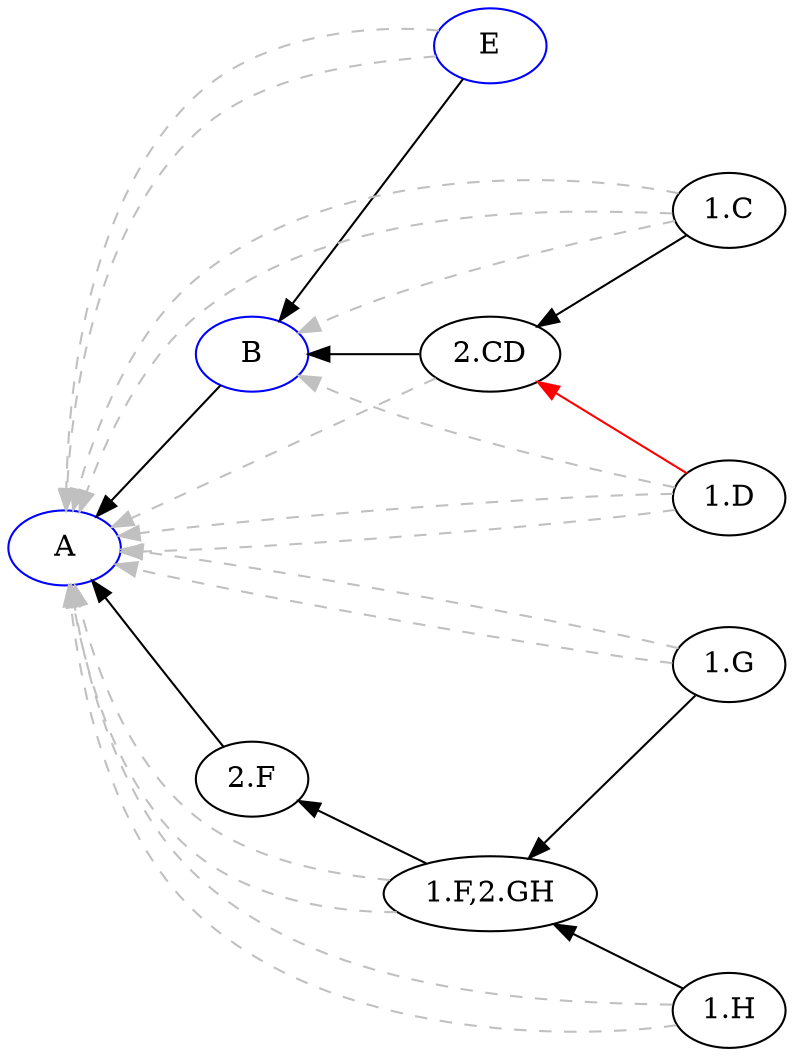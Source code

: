 digraph {

rankdir = RL

"A" [color=blue];
"E" [color=blue];
"B" [color=blue];
"E" [color=blue];
"A" [color=blue];
"1.C" -> "2.CD" [style=filled, color=black];
"1.F,2.GH" -> "2.F" [style=filled, color=black];
"1.C" -> "A" [style=dashed, color=grey];
"1.D" -> "A" [style=dashed, color=grey];
"1.G" -> "A" [style=dashed, color=grey];
"1.H" -> "A" [style=dashed, color=grey];
"E" -> "A" [style=dashed, color=grey];
"1.F,2.GH" -> "A" [style=dashed, color=grey];
"1.D" -> "2.CD" [style=filled, color=red];
"2.F" -> "A" [style=filled, color=black];
"1.G" -> "1.F,2.GH" [style=filled, color=black];
"1.H" -> "1.F,2.GH" [style=filled, color=black];
"2.CD" -> "B" [style=filled, color=black];
"B" -> "A" [style=filled, color=black];
"E" -> "B" [style=filled, color=black];
"1.C" -> "A" [style=dashed, color=grey];
"1.C" -> "B" [style=dashed, color=grey];
"1.F,2.GH" -> "A" [style=dashed, color=grey];
"1.D" -> "A" [style=dashed, color=grey];
"1.D" -> "B" [style=dashed, color=grey];
"1.G" -> "A" [style=dashed, color=grey];
"1.H" -> "A" [style=dashed, color=grey];
"2.CD" -> "A" [style=dashed, color=grey];
"E" -> "A" [style=dashed, color=grey];
}
